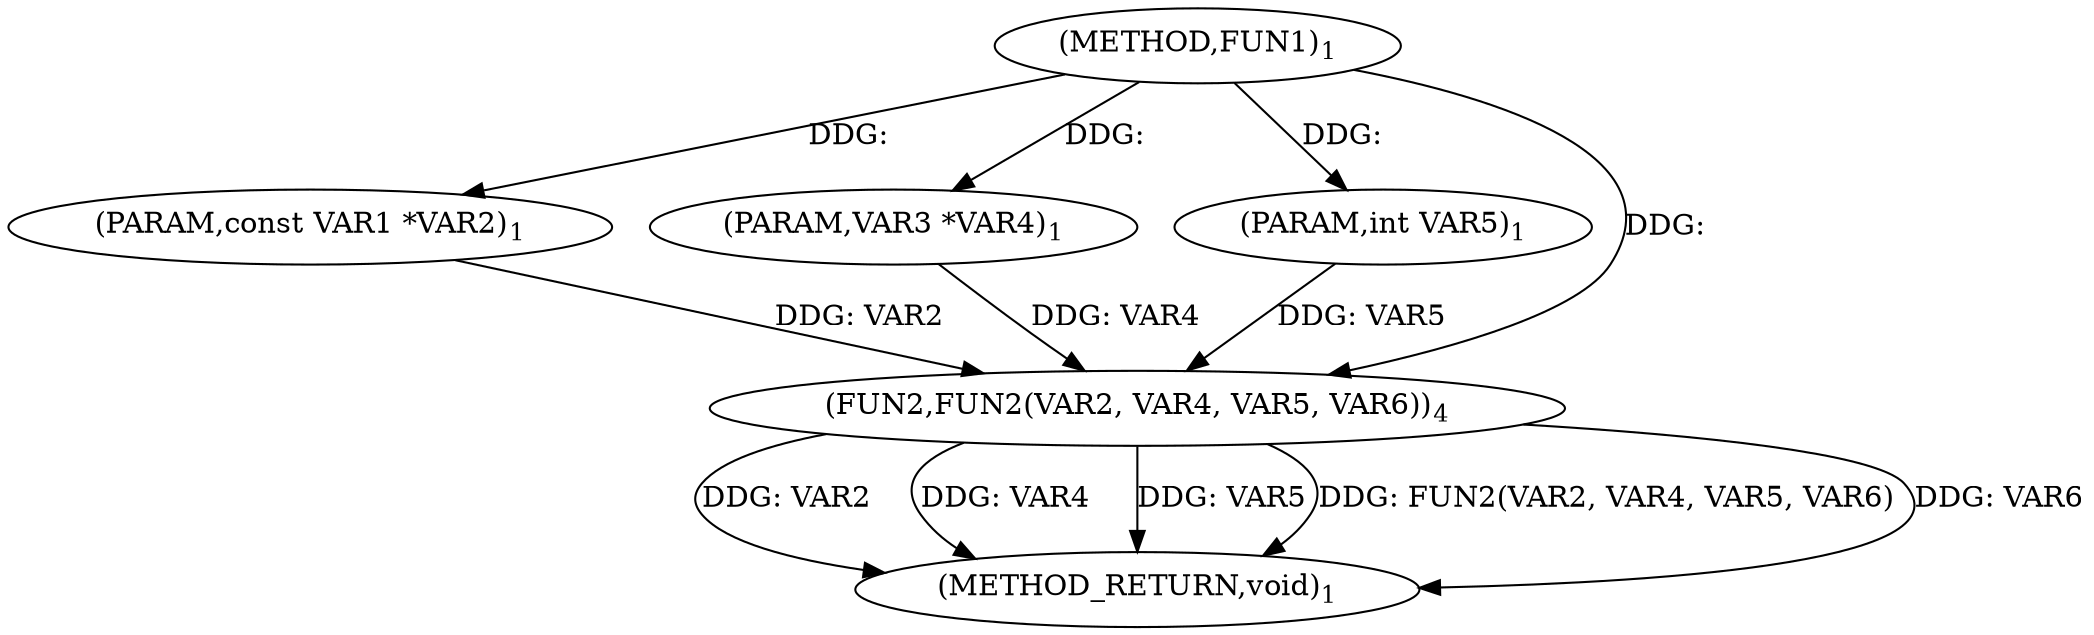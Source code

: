 digraph "FUN1" {  
"8" [label = <(METHOD,FUN1)<SUB>1</SUB>> ]
"18" [label = <(METHOD_RETURN,void)<SUB>1</SUB>> ]
"9" [label = <(PARAM,const VAR1 *VAR2)<SUB>1</SUB>> ]
"10" [label = <(PARAM,VAR3 *VAR4)<SUB>1</SUB>> ]
"11" [label = <(PARAM,int VAR5)<SUB>1</SUB>> ]
"13" [label = <(FUN2,FUN2(VAR2, VAR4, VAR5, VAR6))<SUB>4</SUB>> ]
  "13" -> "18"  [ label = "DDG: VAR2"] 
  "13" -> "18"  [ label = "DDG: VAR4"] 
  "13" -> "18"  [ label = "DDG: VAR5"] 
  "13" -> "18"  [ label = "DDG: FUN2(VAR2, VAR4, VAR5, VAR6)"] 
  "13" -> "18"  [ label = "DDG: VAR6"] 
  "8" -> "9"  [ label = "DDG: "] 
  "8" -> "10"  [ label = "DDG: "] 
  "8" -> "11"  [ label = "DDG: "] 
  "9" -> "13"  [ label = "DDG: VAR2"] 
  "8" -> "13"  [ label = "DDG: "] 
  "10" -> "13"  [ label = "DDG: VAR4"] 
  "11" -> "13"  [ label = "DDG: VAR5"] 
}
